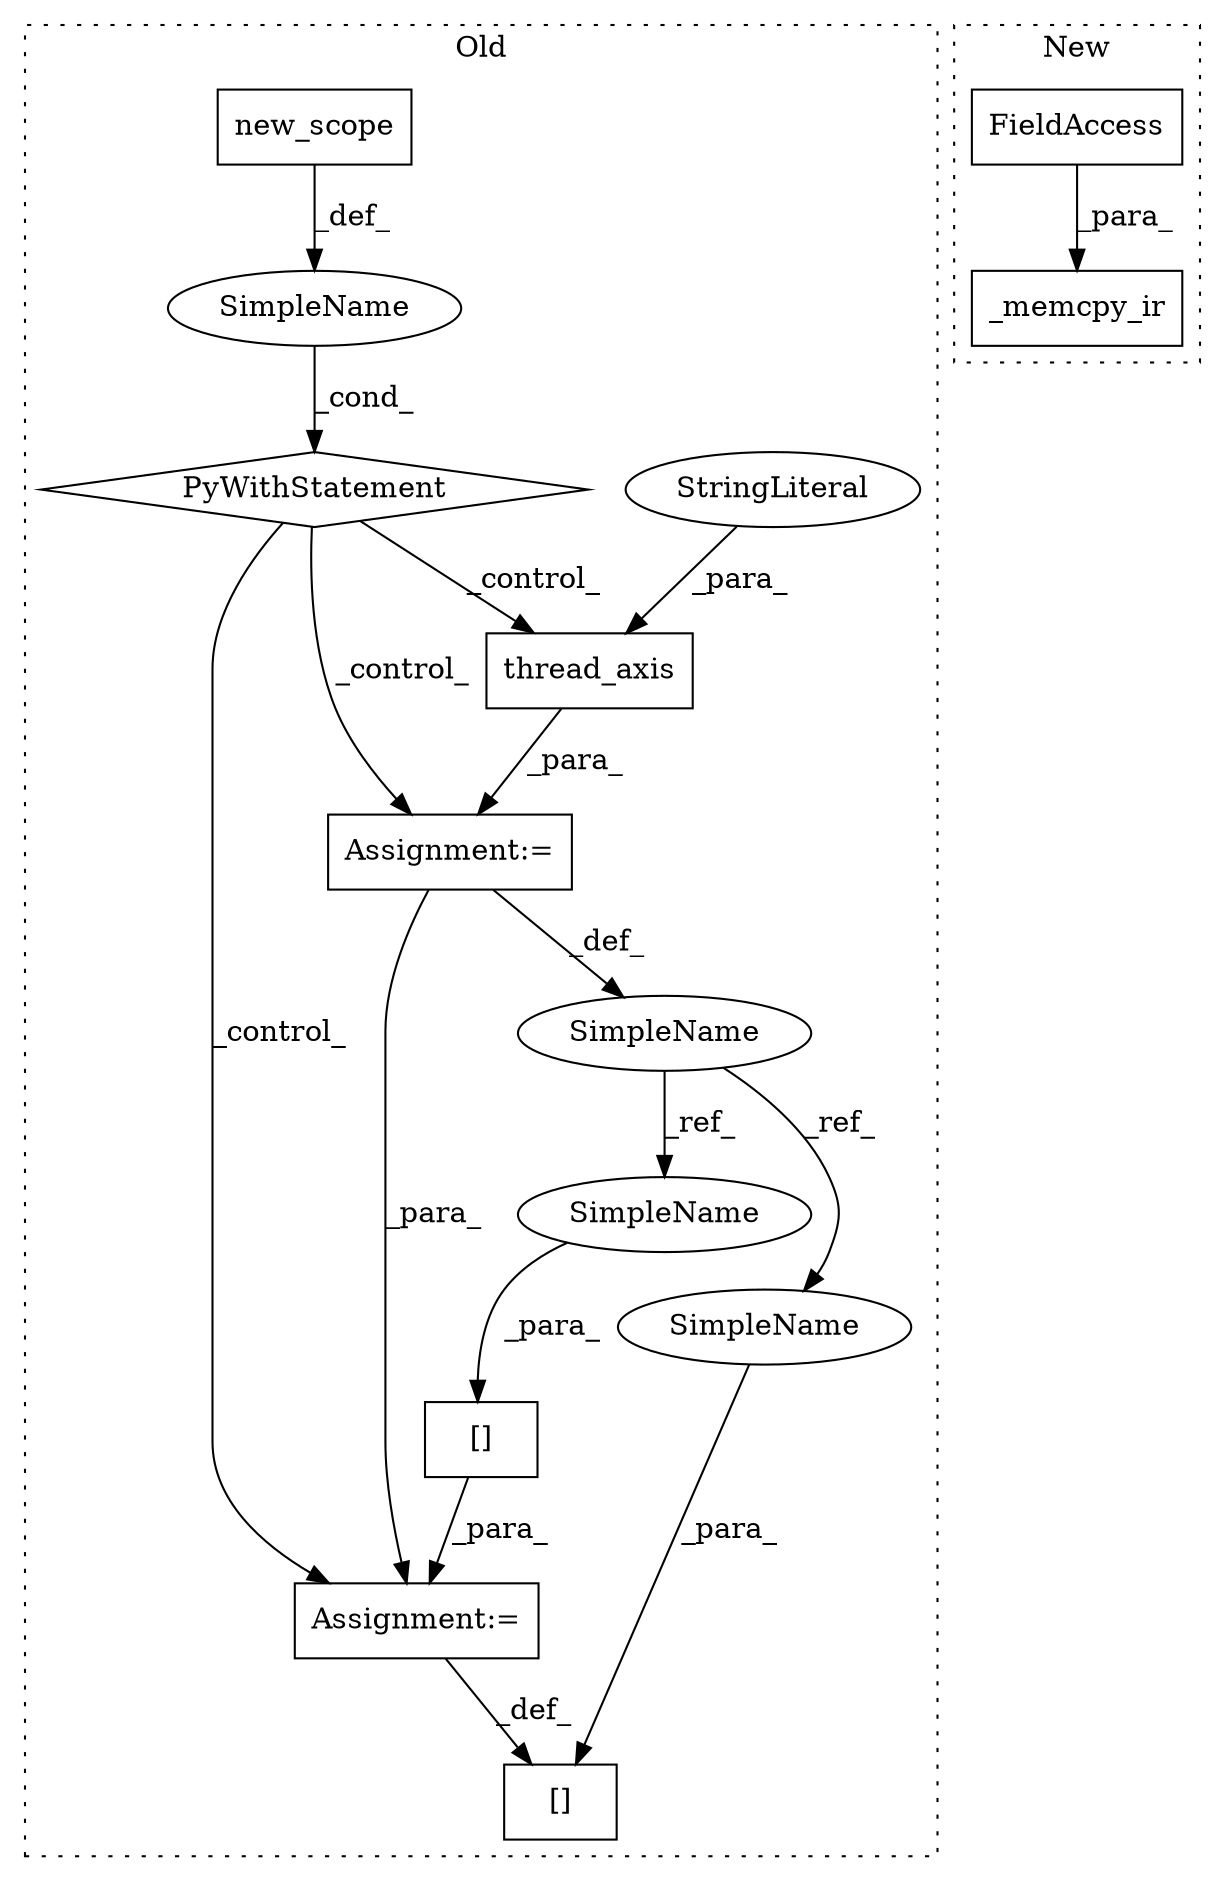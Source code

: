 digraph G {
subgraph cluster0 {
1 [label="[]" a="2" s="2410,2422" l="9,1" shape="box"];
3 [label="SimpleName" a="42" s="2367" l="3" shape="ellipse"];
4 [label="[]" a="2" s="2397,2408" l="8,1" shape="box"];
6 [label="thread_axis" a="32" s="2044,2068" l="12,1" shape="box"];
7 [label="SimpleName" a="42" s="" l="" shape="ellipse"];
8 [label="PyWithStatement" a="104" s="2004,2028" l="10,2" shape="diamond"];
9 [label="new_scope" a="32" s="2017" l="11" shape="box"];
10 [label="StringLiteral" a="45" s="2056" l="12" shape="ellipse"];
11 [label="Assignment:=" a="7" s="2409" l="1" shape="box"];
12 [label="Assignment:=" a="7" s="2370" l="1" shape="box"];
13 [label="SimpleName" a="42" s="2405" l="3" shape="ellipse"];
14 [label="SimpleName" a="42" s="2419" l="3" shape="ellipse"];
label = "Old";
style="dotted";
}
subgraph cluster1 {
2 [label="_memcpy_ir" a="32" s="2551,2592" l="11,1" shape="box"];
5 [label="FieldAccess" a="22" s="2582" l="10" shape="box"];
label = "New";
style="dotted";
}
1 -> 11 [label="_para_"];
3 -> 13 [label="_ref_"];
3 -> 14 [label="_ref_"];
5 -> 2 [label="_para_"];
6 -> 12 [label="_para_"];
7 -> 8 [label="_cond_"];
8 -> 12 [label="_control_"];
8 -> 6 [label="_control_"];
8 -> 11 [label="_control_"];
9 -> 7 [label="_def_"];
10 -> 6 [label="_para_"];
11 -> 4 [label="_def_"];
12 -> 3 [label="_def_"];
12 -> 11 [label="_para_"];
13 -> 4 [label="_para_"];
14 -> 1 [label="_para_"];
}